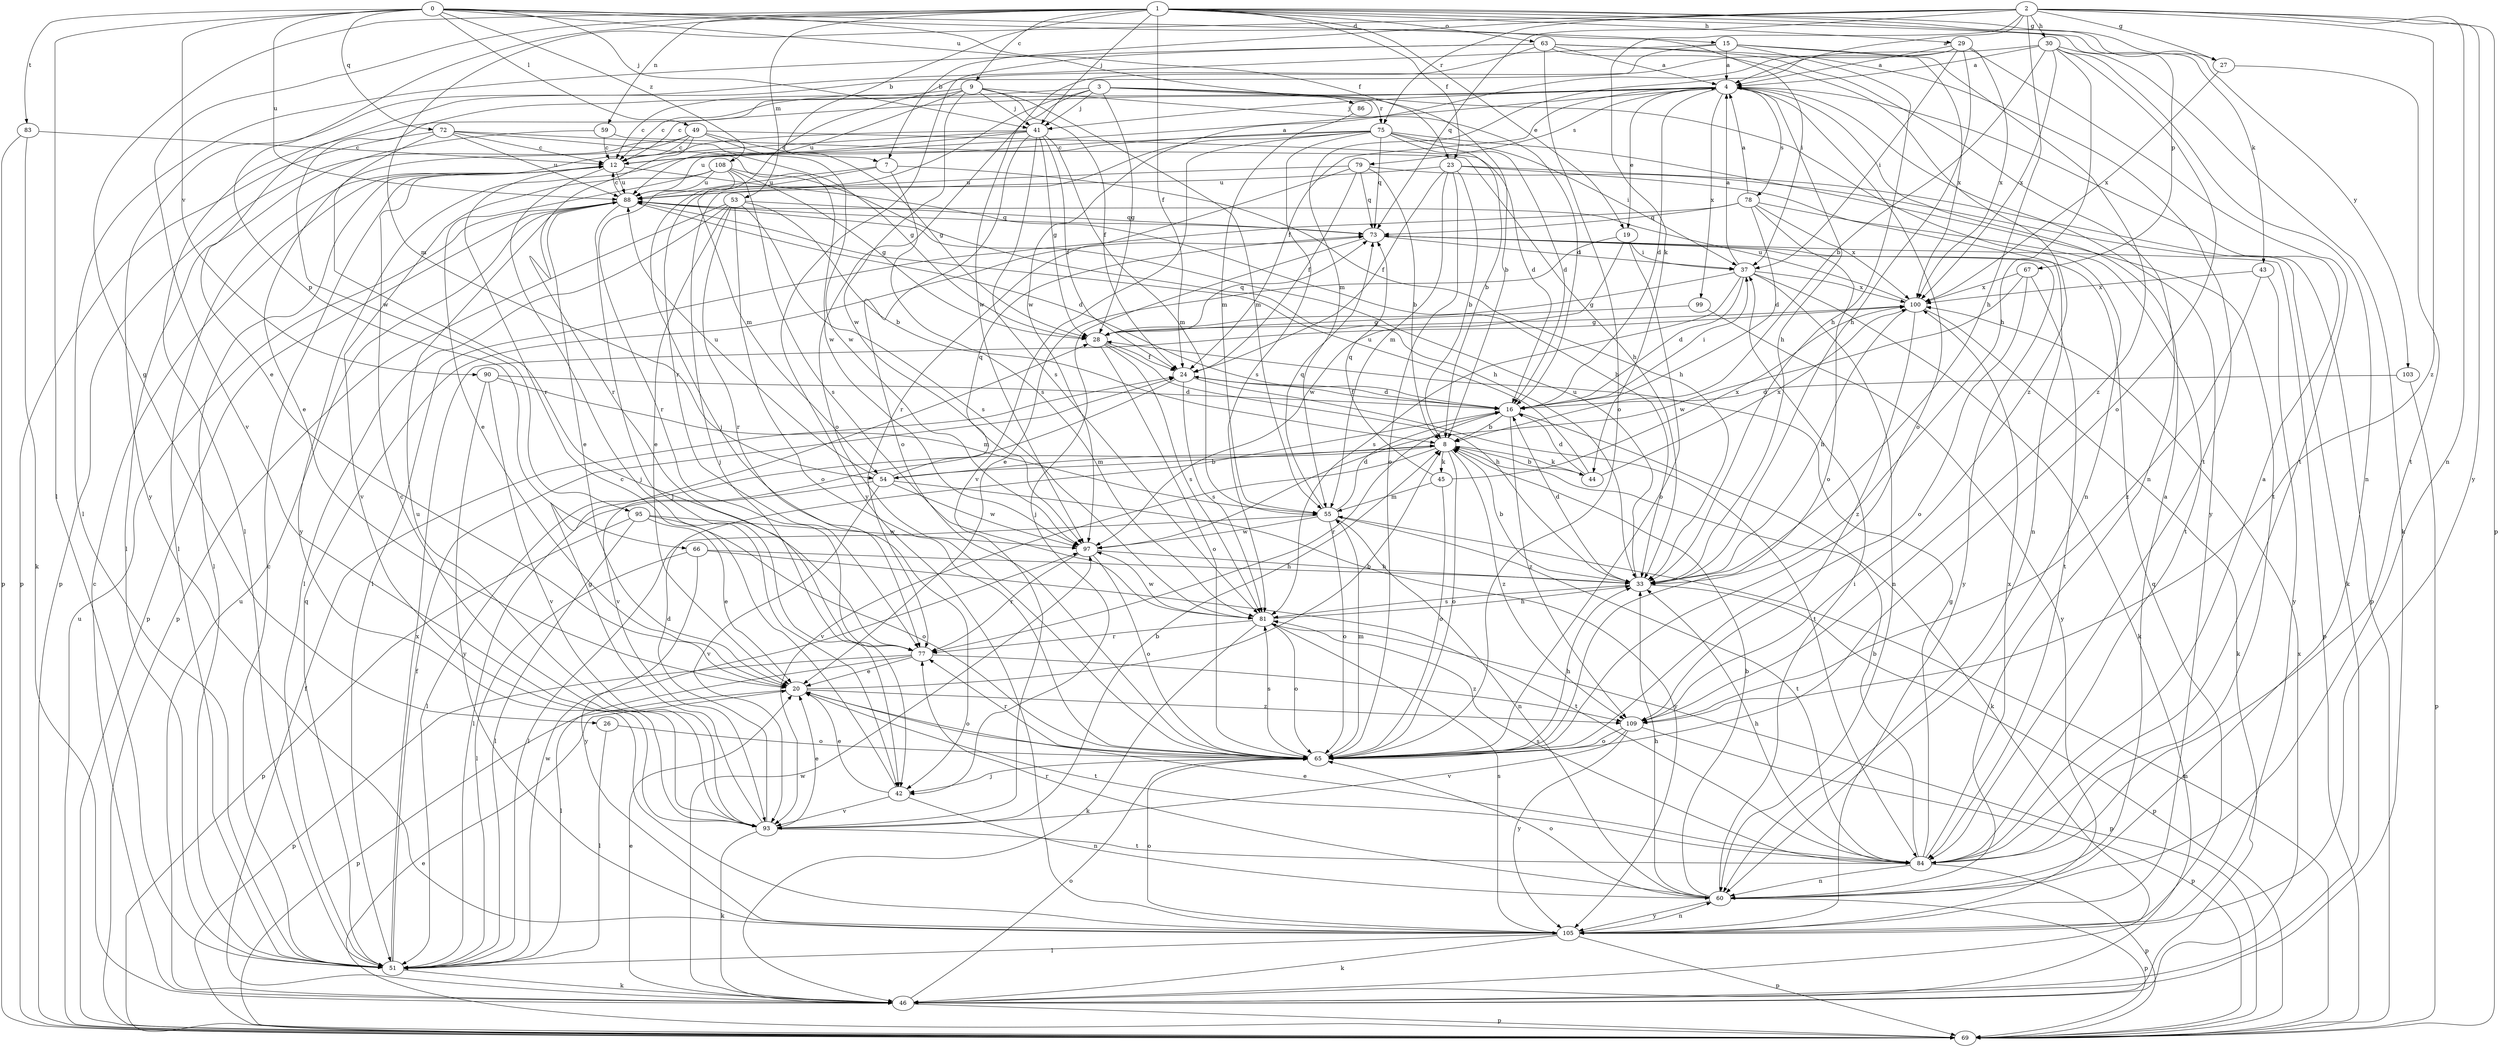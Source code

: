 strict digraph  {
0;
1;
2;
3;
4;
7;
8;
9;
12;
15;
16;
19;
20;
23;
24;
26;
27;
28;
29;
30;
33;
37;
41;
42;
43;
44;
45;
46;
49;
51;
53;
54;
55;
59;
60;
63;
65;
66;
67;
69;
72;
73;
75;
77;
78;
79;
81;
83;
84;
86;
88;
90;
93;
95;
97;
99;
100;
103;
105;
108;
109;
0 -> 15  [label=d];
0 -> 23  [label=f];
0 -> 37  [label=i];
0 -> 41  [label=j];
0 -> 49  [label=l];
0 -> 51  [label=l];
0 -> 72  [label=q];
0 -> 83  [label=t];
0 -> 86  [label=u];
0 -> 88  [label=u];
0 -> 90  [label=v];
0 -> 108  [label=z];
1 -> 7  [label=b];
1 -> 9  [label=c];
1 -> 19  [label=e];
1 -> 23  [label=f];
1 -> 24  [label=f];
1 -> 26  [label=g];
1 -> 27  [label=g];
1 -> 29  [label=h];
1 -> 41  [label=j];
1 -> 43  [label=k];
1 -> 53  [label=m];
1 -> 59  [label=n];
1 -> 63  [label=o];
1 -> 66  [label=p];
1 -> 67  [label=p];
1 -> 93  [label=v];
1 -> 103  [label=y];
2 -> 4  [label=a];
2 -> 7  [label=b];
2 -> 27  [label=g];
2 -> 30  [label=h];
2 -> 33  [label=h];
2 -> 44  [label=k];
2 -> 54  [label=m];
2 -> 60  [label=n];
2 -> 69  [label=p];
2 -> 73  [label=q];
2 -> 75  [label=r];
2 -> 105  [label=y];
2 -> 109  [label=z];
3 -> 8  [label=b];
3 -> 12  [label=c];
3 -> 28  [label=g];
3 -> 41  [label=j];
3 -> 60  [label=n];
3 -> 65  [label=o];
3 -> 75  [label=r];
3 -> 77  [label=r];
4 -> 12  [label=c];
4 -> 16  [label=d];
4 -> 19  [label=e];
4 -> 24  [label=f];
4 -> 33  [label=h];
4 -> 41  [label=j];
4 -> 51  [label=l];
4 -> 65  [label=o];
4 -> 78  [label=s];
4 -> 79  [label=s];
4 -> 99  [label=x];
4 -> 105  [label=y];
7 -> 33  [label=h];
7 -> 54  [label=m];
7 -> 81  [label=s];
7 -> 88  [label=u];
8 -> 44  [label=k];
8 -> 45  [label=k];
8 -> 51  [label=l];
8 -> 54  [label=m];
8 -> 65  [label=o];
8 -> 93  [label=v];
8 -> 109  [label=z];
9 -> 12  [label=c];
9 -> 16  [label=d];
9 -> 24  [label=f];
9 -> 41  [label=j];
9 -> 55  [label=m];
9 -> 88  [label=u];
9 -> 95  [label=w];
9 -> 97  [label=w];
12 -> 4  [label=a];
12 -> 33  [label=h];
12 -> 42  [label=j];
12 -> 51  [label=l];
12 -> 88  [label=u];
15 -> 4  [label=a];
15 -> 20  [label=e];
15 -> 33  [label=h];
15 -> 100  [label=x];
15 -> 105  [label=y];
15 -> 109  [label=z];
16 -> 8  [label=b];
16 -> 24  [label=f];
16 -> 37  [label=i];
16 -> 46  [label=k];
16 -> 77  [label=r];
16 -> 109  [label=z];
19 -> 20  [label=e];
19 -> 37  [label=i];
19 -> 65  [label=o];
19 -> 97  [label=w];
20 -> 8  [label=b];
20 -> 65  [label=o];
20 -> 69  [label=p];
20 -> 84  [label=t];
20 -> 109  [label=z];
23 -> 8  [label=b];
23 -> 24  [label=f];
23 -> 55  [label=m];
23 -> 60  [label=n];
23 -> 65  [label=o];
23 -> 69  [label=p];
23 -> 88  [label=u];
24 -> 16  [label=d];
24 -> 81  [label=s];
24 -> 84  [label=t];
24 -> 93  [label=v];
26 -> 51  [label=l];
26 -> 65  [label=o];
27 -> 84  [label=t];
27 -> 100  [label=x];
28 -> 24  [label=f];
28 -> 33  [label=h];
28 -> 65  [label=o];
28 -> 73  [label=q];
28 -> 81  [label=s];
29 -> 4  [label=a];
29 -> 33  [label=h];
29 -> 37  [label=i];
29 -> 42  [label=j];
29 -> 84  [label=t];
29 -> 97  [label=w];
29 -> 100  [label=x];
30 -> 4  [label=a];
30 -> 8  [label=b];
30 -> 33  [label=h];
30 -> 46  [label=k];
30 -> 55  [label=m];
30 -> 60  [label=n];
30 -> 65  [label=o];
30 -> 100  [label=x];
33 -> 8  [label=b];
33 -> 16  [label=d];
33 -> 69  [label=p];
33 -> 81  [label=s];
33 -> 88  [label=u];
37 -> 4  [label=a];
37 -> 16  [label=d];
37 -> 28  [label=g];
37 -> 46  [label=k];
37 -> 60  [label=n];
37 -> 81  [label=s];
37 -> 100  [label=x];
41 -> 12  [label=c];
41 -> 24  [label=f];
41 -> 28  [label=g];
41 -> 51  [label=l];
41 -> 55  [label=m];
41 -> 65  [label=o];
41 -> 81  [label=s];
41 -> 105  [label=y];
42 -> 12  [label=c];
42 -> 20  [label=e];
42 -> 60  [label=n];
42 -> 93  [label=v];
43 -> 100  [label=x];
43 -> 105  [label=y];
43 -> 109  [label=z];
44 -> 8  [label=b];
44 -> 16  [label=d];
44 -> 88  [label=u];
44 -> 100  [label=x];
45 -> 55  [label=m];
45 -> 65  [label=o];
45 -> 73  [label=q];
45 -> 100  [label=x];
46 -> 12  [label=c];
46 -> 20  [label=e];
46 -> 24  [label=f];
46 -> 65  [label=o];
46 -> 69  [label=p];
46 -> 88  [label=u];
46 -> 97  [label=w];
46 -> 100  [label=x];
49 -> 12  [label=c];
49 -> 16  [label=d];
49 -> 20  [label=e];
49 -> 28  [label=g];
49 -> 69  [label=p];
49 -> 77  [label=r];
49 -> 97  [label=w];
51 -> 12  [label=c];
51 -> 24  [label=f];
51 -> 46  [label=k];
51 -> 73  [label=q];
51 -> 97  [label=w];
51 -> 100  [label=x];
53 -> 8  [label=b];
53 -> 20  [label=e];
53 -> 51  [label=l];
53 -> 65  [label=o];
53 -> 69  [label=p];
53 -> 73  [label=q];
53 -> 77  [label=r];
53 -> 81  [label=s];
54 -> 8  [label=b];
54 -> 51  [label=l];
54 -> 73  [label=q];
54 -> 88  [label=u];
54 -> 93  [label=v];
54 -> 97  [label=w];
54 -> 105  [label=y];
55 -> 16  [label=d];
55 -> 51  [label=l];
55 -> 60  [label=n];
55 -> 65  [label=o];
55 -> 73  [label=q];
55 -> 84  [label=t];
55 -> 97  [label=w];
59 -> 12  [label=c];
59 -> 33  [label=h];
59 -> 51  [label=l];
60 -> 4  [label=a];
60 -> 8  [label=b];
60 -> 33  [label=h];
60 -> 37  [label=i];
60 -> 65  [label=o];
60 -> 69  [label=p];
60 -> 77  [label=r];
60 -> 105  [label=y];
63 -> 4  [label=a];
63 -> 51  [label=l];
63 -> 60  [label=n];
63 -> 65  [label=o];
63 -> 84  [label=t];
63 -> 97  [label=w];
63 -> 105  [label=y];
63 -> 109  [label=z];
65 -> 33  [label=h];
65 -> 42  [label=j];
65 -> 55  [label=m];
65 -> 77  [label=r];
65 -> 81  [label=s];
66 -> 33  [label=h];
66 -> 51  [label=l];
66 -> 84  [label=t];
66 -> 105  [label=y];
67 -> 65  [label=o];
67 -> 84  [label=t];
67 -> 97  [label=w];
67 -> 100  [label=x];
69 -> 20  [label=e];
69 -> 55  [label=m];
69 -> 88  [label=u];
72 -> 12  [label=c];
72 -> 28  [label=g];
72 -> 69  [label=p];
72 -> 77  [label=r];
72 -> 88  [label=u];
72 -> 97  [label=w];
73 -> 37  [label=i];
73 -> 42  [label=j];
73 -> 69  [label=p];
73 -> 105  [label=y];
75 -> 8  [label=b];
75 -> 12  [label=c];
75 -> 16  [label=d];
75 -> 37  [label=i];
75 -> 42  [label=j];
75 -> 73  [label=q];
75 -> 81  [label=s];
75 -> 84  [label=t];
75 -> 88  [label=u];
75 -> 93  [label=v];
77 -> 20  [label=e];
77 -> 51  [label=l];
77 -> 69  [label=p];
77 -> 109  [label=z];
78 -> 4  [label=a];
78 -> 16  [label=d];
78 -> 51  [label=l];
78 -> 65  [label=o];
78 -> 73  [label=q];
78 -> 84  [label=t];
78 -> 100  [label=x];
79 -> 8  [label=b];
79 -> 24  [label=f];
79 -> 46  [label=k];
79 -> 73  [label=q];
79 -> 77  [label=r];
79 -> 88  [label=u];
81 -> 33  [label=h];
81 -> 46  [label=k];
81 -> 65  [label=o];
81 -> 69  [label=p];
81 -> 77  [label=r];
81 -> 97  [label=w];
83 -> 12  [label=c];
83 -> 46  [label=k];
83 -> 69  [label=p];
84 -> 4  [label=a];
84 -> 8  [label=b];
84 -> 20  [label=e];
84 -> 28  [label=g];
84 -> 33  [label=h];
84 -> 60  [label=n];
84 -> 69  [label=p];
84 -> 81  [label=s];
84 -> 100  [label=x];
86 -> 55  [label=m];
88 -> 12  [label=c];
88 -> 16  [label=d];
88 -> 20  [label=e];
88 -> 42  [label=j];
88 -> 69  [label=p];
88 -> 73  [label=q];
90 -> 16  [label=d];
90 -> 55  [label=m];
90 -> 93  [label=v];
90 -> 105  [label=y];
93 -> 8  [label=b];
93 -> 12  [label=c];
93 -> 16  [label=d];
93 -> 20  [label=e];
93 -> 28  [label=g];
93 -> 46  [label=k];
93 -> 84  [label=t];
93 -> 88  [label=u];
95 -> 20  [label=e];
95 -> 51  [label=l];
95 -> 65  [label=o];
95 -> 69  [label=p];
95 -> 97  [label=w];
97 -> 33  [label=h];
97 -> 65  [label=o];
97 -> 77  [label=r];
99 -> 28  [label=g];
99 -> 105  [label=y];
100 -> 28  [label=g];
100 -> 33  [label=h];
100 -> 46  [label=k];
100 -> 88  [label=u];
100 -> 109  [label=z];
103 -> 16  [label=d];
103 -> 69  [label=p];
105 -> 46  [label=k];
105 -> 51  [label=l];
105 -> 60  [label=n];
105 -> 65  [label=o];
105 -> 69  [label=p];
105 -> 73  [label=q];
105 -> 81  [label=s];
108 -> 20  [label=e];
108 -> 28  [label=g];
108 -> 33  [label=h];
108 -> 77  [label=r];
108 -> 81  [label=s];
108 -> 88  [label=u];
108 -> 93  [label=v];
109 -> 65  [label=o];
109 -> 69  [label=p];
109 -> 93  [label=v];
109 -> 105  [label=y];
}
